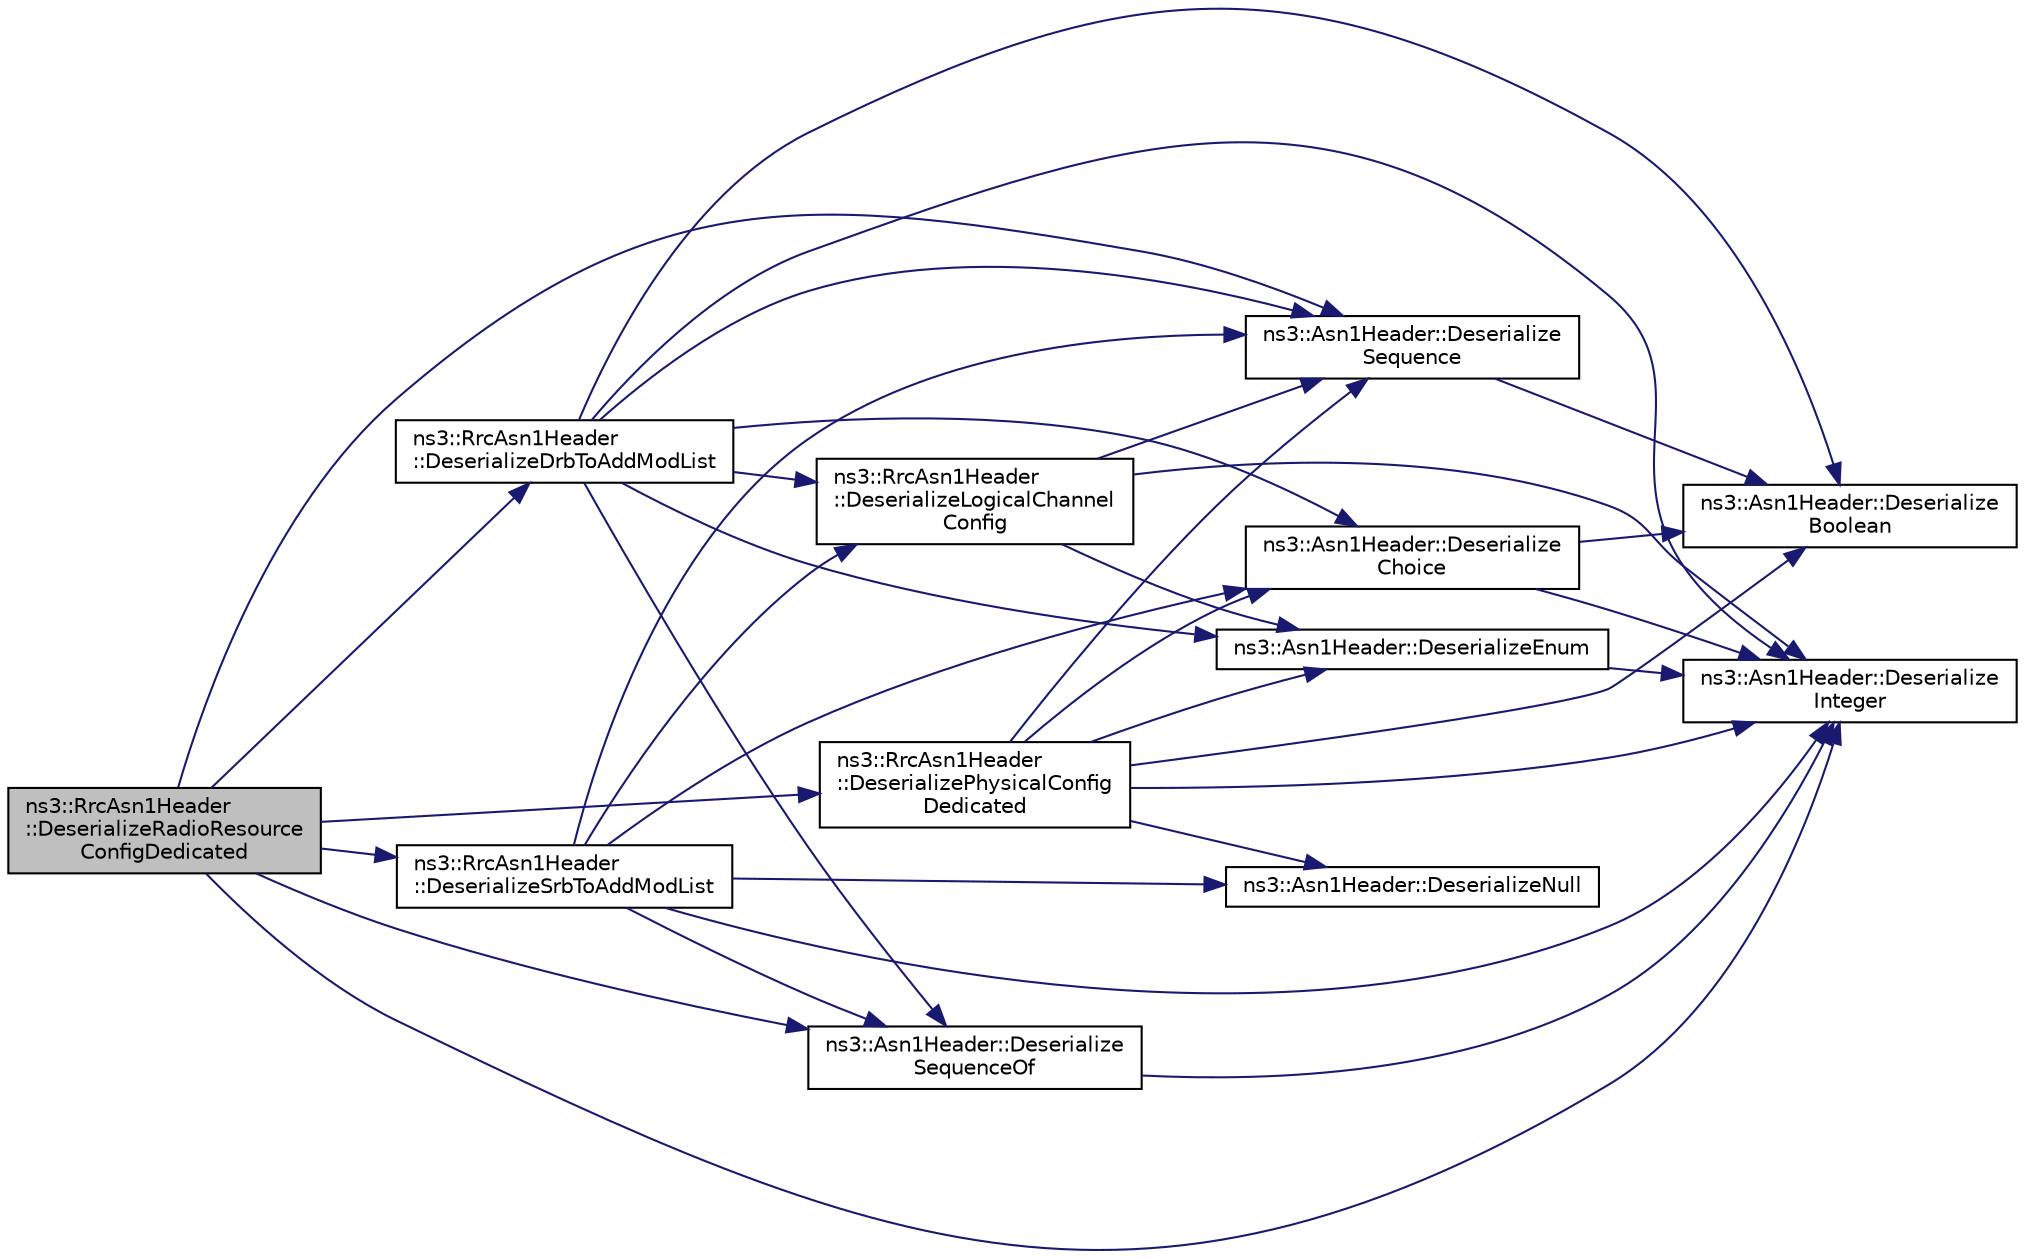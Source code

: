 digraph "ns3::RrcAsn1Header::DeserializeRadioResourceConfigDedicated"
{
  edge [fontname="Helvetica",fontsize="10",labelfontname="Helvetica",labelfontsize="10"];
  node [fontname="Helvetica",fontsize="10",shape=record];
  rankdir="LR";
  Node1 [label="ns3::RrcAsn1Header\l::DeserializeRadioResource\lConfigDedicated",height=0.2,width=0.4,color="black", fillcolor="grey75", style="filled", fontcolor="black"];
  Node1 -> Node2 [color="midnightblue",fontsize="10",style="solid"];
  Node2 [label="ns3::Asn1Header::Deserialize\lSequence",height=0.2,width=0.4,color="black", fillcolor="white", style="filled",URL="$d4/d02/classns3_1_1Asn1Header.html#a58c68bb97ba3fe2e8fcdd7c208d672b2"];
  Node2 -> Node3 [color="midnightblue",fontsize="10",style="solid"];
  Node3 [label="ns3::Asn1Header::Deserialize\lBoolean",height=0.2,width=0.4,color="black", fillcolor="white", style="filled",URL="$d4/d02/classns3_1_1Asn1Header.html#ab46f4b86988a0fbeb5df11a9bc46222d"];
  Node1 -> Node4 [color="midnightblue",fontsize="10",style="solid"];
  Node4 [label="ns3::RrcAsn1Header\l::DeserializeSrbToAddModList",height=0.2,width=0.4,color="black", fillcolor="white", style="filled",URL="$d1/d6e/classns3_1_1RrcAsn1Header.html#af7a6d8ce57df3b35dc2ec29a4850b79c"];
  Node4 -> Node5 [color="midnightblue",fontsize="10",style="solid"];
  Node5 [label="ns3::Asn1Header::Deserialize\lSequenceOf",height=0.2,width=0.4,color="black", fillcolor="white", style="filled",URL="$d4/d02/classns3_1_1Asn1Header.html#a1a7245e05b482df8abade0a060bd0ecc"];
  Node5 -> Node6 [color="midnightblue",fontsize="10",style="solid"];
  Node6 [label="ns3::Asn1Header::Deserialize\lInteger",height=0.2,width=0.4,color="black", fillcolor="white", style="filled",URL="$d4/d02/classns3_1_1Asn1Header.html#a49802c9af30018b078150e866b6ecae2"];
  Node4 -> Node2 [color="midnightblue",fontsize="10",style="solid"];
  Node4 -> Node6 [color="midnightblue",fontsize="10",style="solid"];
  Node4 -> Node7 [color="midnightblue",fontsize="10",style="solid"];
  Node7 [label="ns3::Asn1Header::Deserialize\lChoice",height=0.2,width=0.4,color="black", fillcolor="white", style="filled",URL="$d4/d02/classns3_1_1Asn1Header.html#a0af5881f07a0549a8693a1b75c229a90"];
  Node7 -> Node3 [color="midnightblue",fontsize="10",style="solid"];
  Node7 -> Node6 [color="midnightblue",fontsize="10",style="solid"];
  Node4 -> Node8 [color="midnightblue",fontsize="10",style="solid"];
  Node8 [label="ns3::Asn1Header::DeserializeNull",height=0.2,width=0.4,color="black", fillcolor="white", style="filled",URL="$d4/d02/classns3_1_1Asn1Header.html#a29bd4508f3f1ef636b3480f524fac0ce"];
  Node4 -> Node9 [color="midnightblue",fontsize="10",style="solid"];
  Node9 [label="ns3::RrcAsn1Header\l::DeserializeLogicalChannel\lConfig",height=0.2,width=0.4,color="black", fillcolor="white", style="filled",URL="$d1/d6e/classns3_1_1RrcAsn1Header.html#a2391dd6be784d7a4886d3d70bc8718b4"];
  Node9 -> Node2 [color="midnightblue",fontsize="10",style="solid"];
  Node9 -> Node6 [color="midnightblue",fontsize="10",style="solid"];
  Node9 -> Node10 [color="midnightblue",fontsize="10",style="solid"];
  Node10 [label="ns3::Asn1Header::DeserializeEnum",height=0.2,width=0.4,color="black", fillcolor="white", style="filled",URL="$d4/d02/classns3_1_1Asn1Header.html#a4fcc253e0eec3483c775b005c1875f2d"];
  Node10 -> Node6 [color="midnightblue",fontsize="10",style="solid"];
  Node1 -> Node11 [color="midnightblue",fontsize="10",style="solid"];
  Node11 [label="ns3::RrcAsn1Header\l::DeserializeDrbToAddModList",height=0.2,width=0.4,color="black", fillcolor="white", style="filled",URL="$d1/d6e/classns3_1_1RrcAsn1Header.html#ad41f6d1c14d8d4f5a8178581d12af3c5"];
  Node11 -> Node5 [color="midnightblue",fontsize="10",style="solid"];
  Node11 -> Node2 [color="midnightblue",fontsize="10",style="solid"];
  Node11 -> Node6 [color="midnightblue",fontsize="10",style="solid"];
  Node11 -> Node7 [color="midnightblue",fontsize="10",style="solid"];
  Node11 -> Node10 [color="midnightblue",fontsize="10",style="solid"];
  Node11 -> Node9 [color="midnightblue",fontsize="10",style="solid"];
  Node11 -> Node3 [color="midnightblue",fontsize="10",style="solid"];
  Node1 -> Node5 [color="midnightblue",fontsize="10",style="solid"];
  Node1 -> Node6 [color="midnightblue",fontsize="10",style="solid"];
  Node1 -> Node12 [color="midnightblue",fontsize="10",style="solid"];
  Node12 [label="ns3::RrcAsn1Header\l::DeserializePhysicalConfig\lDedicated",height=0.2,width=0.4,color="black", fillcolor="white", style="filled",URL="$d1/d6e/classns3_1_1RrcAsn1Header.html#a32dfda6b17e399d6727f7a16e48399ed"];
  Node12 -> Node2 [color="midnightblue",fontsize="10",style="solid"];
  Node12 -> Node10 [color="midnightblue",fontsize="10",style="solid"];
  Node12 -> Node8 [color="midnightblue",fontsize="10",style="solid"];
  Node12 -> Node7 [color="midnightblue",fontsize="10",style="solid"];
  Node12 -> Node6 [color="midnightblue",fontsize="10",style="solid"];
  Node12 -> Node3 [color="midnightblue",fontsize="10",style="solid"];
}

